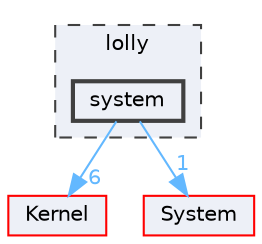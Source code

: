 digraph "system"
{
 // LATEX_PDF_SIZE
  bgcolor="transparent";
  edge [fontname=Helvetica,fontsize=10,labelfontname=Helvetica,labelfontsize=10];
  node [fontname=Helvetica,fontsize=10,shape=box,height=0.2,width=0.4];
  compound=true
  subgraph clusterdir_4e4e38b7a3cbd015b31043c806009c51 {
    graph [ bgcolor="#edf0f7", pencolor="grey25", label="lolly", fontname=Helvetica,fontsize=10 style="filled,dashed", URL="dir_4e4e38b7a3cbd015b31043c806009c51.html",tooltip=""]
  dir_8ba5d07975f70f697a351c2217e28ca6 [label="system", fillcolor="#edf0f7", color="grey25", style="filled,bold", URL="dir_8ba5d07975f70f697a351c2217e28ca6.html",tooltip=""];
  }
  dir_52bed8acfaac088d5968cb2c84d7645d [label="Kernel", fillcolor="#edf0f7", color="red", style="filled", URL="dir_52bed8acfaac088d5968cb2c84d7645d.html",tooltip=""];
  dir_9af51e3826d4f9e80d9103b2de543e84 [label="System", fillcolor="#edf0f7", color="red", style="filled", URL="dir_9af51e3826d4f9e80d9103b2de543e84.html",tooltip=""];
  dir_8ba5d07975f70f697a351c2217e28ca6->dir_52bed8acfaac088d5968cb2c84d7645d [headlabel="6", labeldistance=1.5 headhref="dir_000038_000025.html" href="dir_000038_000025.html" color="steelblue1" fontcolor="steelblue1"];
  dir_8ba5d07975f70f697a351c2217e28ca6->dir_9af51e3826d4f9e80d9103b2de543e84 [headlabel="1", labeldistance=1.5 headhref="dir_000038_000039.html" href="dir_000038_000039.html" color="steelblue1" fontcolor="steelblue1"];
}
